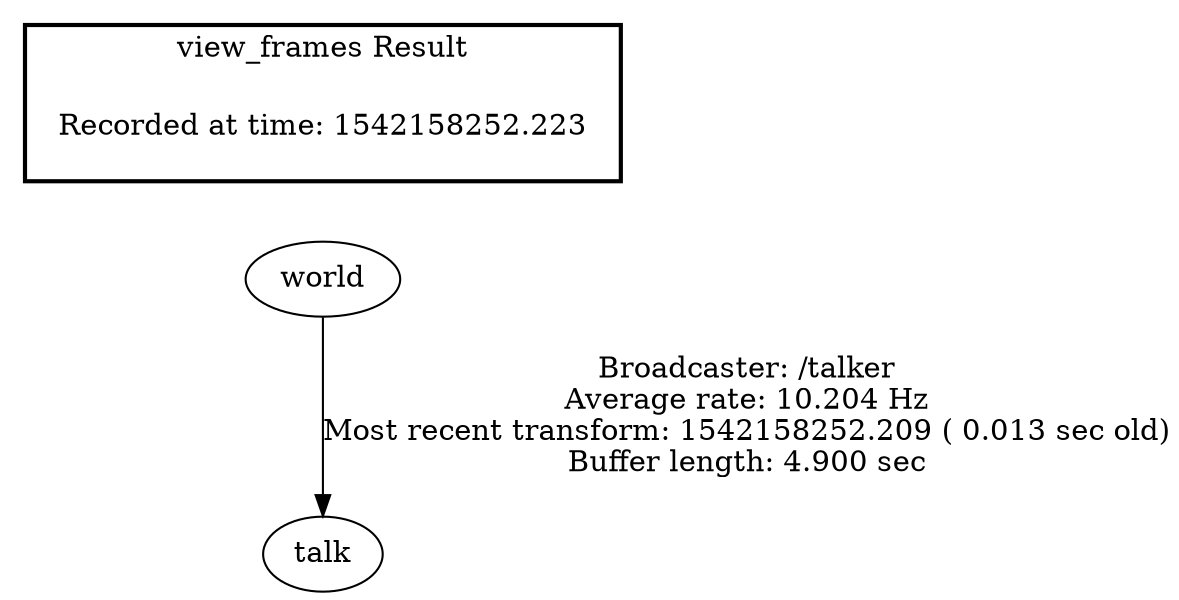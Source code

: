 digraph G {
"world" -> "talk"[label="Broadcaster: /talker\nAverage rate: 10.204 Hz\nMost recent transform: 1542158252.209 ( 0.013 sec old)\nBuffer length: 4.900 sec\n"];
edge [style=invis];
 subgraph cluster_legend { style=bold; color=black; label ="view_frames Result";
"Recorded at time: 1542158252.223"[ shape=plaintext ] ;
 }->"world";
}